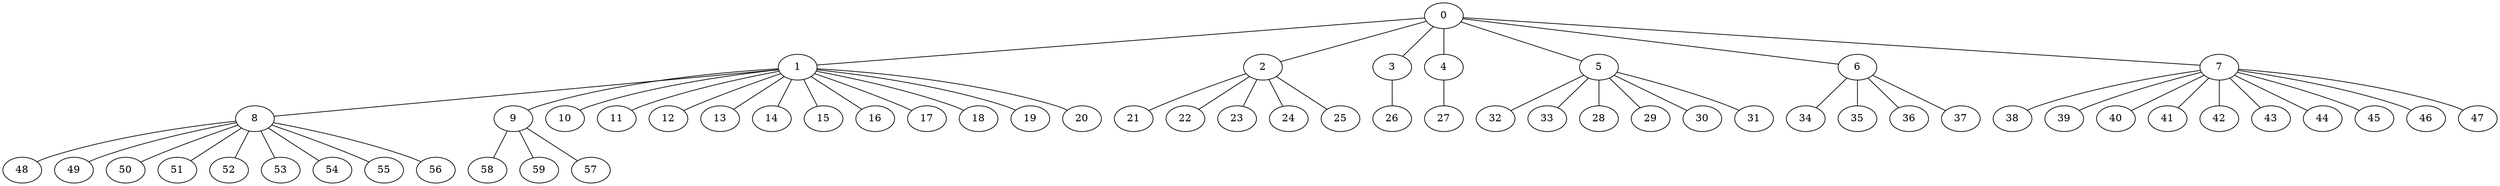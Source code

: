 
graph graphname {
    0 -- 1
0 -- 2
0 -- 3
0 -- 4
0 -- 5
0 -- 6
0 -- 7
1 -- 8
1 -- 9
1 -- 10
1 -- 11
1 -- 12
1 -- 13
1 -- 14
1 -- 15
1 -- 16
1 -- 17
1 -- 18
1 -- 19
1 -- 20
2 -- 21
2 -- 22
2 -- 23
2 -- 24
2 -- 25
3 -- 26
4 -- 27
5 -- 32
5 -- 33
5 -- 28
5 -- 29
5 -- 30
5 -- 31
6 -- 34
6 -- 35
6 -- 36
6 -- 37
7 -- 38
7 -- 39
7 -- 40
7 -- 41
7 -- 42
7 -- 43
7 -- 44
7 -- 45
7 -- 46
7 -- 47
8 -- 48
8 -- 49
8 -- 50
8 -- 51
8 -- 52
8 -- 53
8 -- 54
8 -- 55
8 -- 56
9 -- 58
9 -- 59
9 -- 57

}
